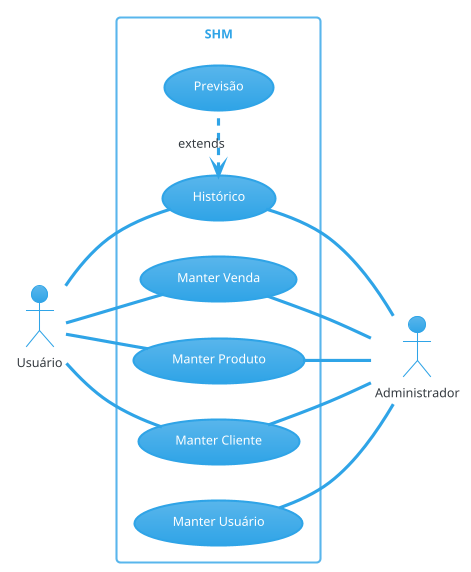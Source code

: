 @startuml
!theme cerulean

left to right direction

actor "Administrador" as Admin
actor "Usuário" as User

rectangle SHM {
	Admin -up- (Manter Usuário)
	Admin -up- (Manter Cliente)
	Admin -up- (Manter Produto)
	Admin -up- (Manter Venda)
	Admin -up- (Histórico)
	(Histórico) <.right. (Previsão) : extends

	User -- (Manter Cliente)
	User -- (Manter Produto)
	User -- (Manter Venda)
	User -- (Histórico)
}
@enduml